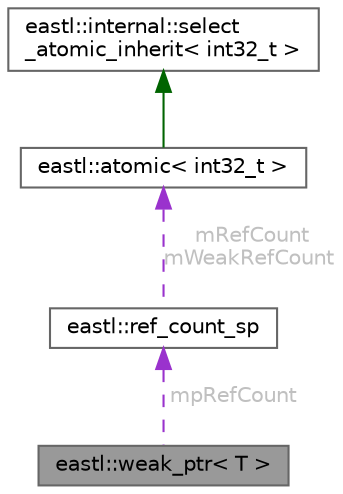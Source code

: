 digraph "eastl::weak_ptr&lt; T &gt;"
{
 // LATEX_PDF_SIZE
  bgcolor="transparent";
  edge [fontname=Helvetica,fontsize=10,labelfontname=Helvetica,labelfontsize=10];
  node [fontname=Helvetica,fontsize=10,shape=box,height=0.2,width=0.4];
  Node1 [id="Node000001",label="eastl::weak_ptr\< T \>",height=0.2,width=0.4,color="gray40", fillcolor="grey60", style="filled", fontcolor="black",tooltip=" "];
  Node2 -> Node1 [id="edge4_Node000001_Node000002",dir="back",color="darkorchid3",style="dashed",tooltip=" ",label=" mpRefCount",fontcolor="grey" ];
  Node2 [id="Node000002",label="eastl::ref_count_sp",height=0.2,width=0.4,color="gray40", fillcolor="white", style="filled",URL="$structeastl_1_1ref__count__sp.html",tooltip=" "];
  Node3 -> Node2 [id="edge5_Node000002_Node000003",dir="back",color="darkorchid3",style="dashed",tooltip=" ",label=" mRefCount\nmWeakRefCount",fontcolor="grey" ];
  Node3 [id="Node000003",label="eastl::atomic\< int32_t \>",height=0.2,width=0.4,color="gray40", fillcolor="white", style="filled",URL="$structeastl_1_1atomic.html",tooltip=" "];
  Node4 -> Node3 [id="edge6_Node000003_Node000004",dir="back",color="darkgreen",style="solid",tooltip=" "];
  Node4 [id="Node000004",label="eastl::internal::select\l_atomic_inherit\< int32_t \>",height=0.2,width=0.4,color="gray40", fillcolor="white", style="filled",tooltip=" "];
}
